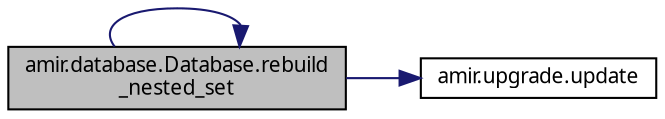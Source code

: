 digraph "amir.database.Database.rebuild_nested_set"
{
 // LATEX_PDF_SIZE
  edge [fontname="FreeSans.ttf",fontsize="10",labelfontname="FreeSans.ttf",labelfontsize="10"];
  node [fontname="FreeSans.ttf",fontsize="10",shape=record];
  rankdir="LR";
  Node1 [label="amir.database.Database.rebuild\l_nested_set",height=0.2,width=0.4,color="black", fillcolor="grey75", style="filled", fontcolor="black",tooltip=" "];
  Node1 -> Node1 [color="midnightblue",fontsize="10",style="solid",fontname="FreeSans.ttf"];
  Node1 -> Node2 [color="midnightblue",fontsize="10",style="solid",fontname="FreeSans.ttf"];
  Node2 [label="amir.upgrade.update",height=0.2,width=0.4,color="black", fillcolor="white", style="filled",URL="$namespaceamir_1_1upgrade.html#ab422266aa7399986311b6d80e8a94bc9",tooltip=" "];
}
